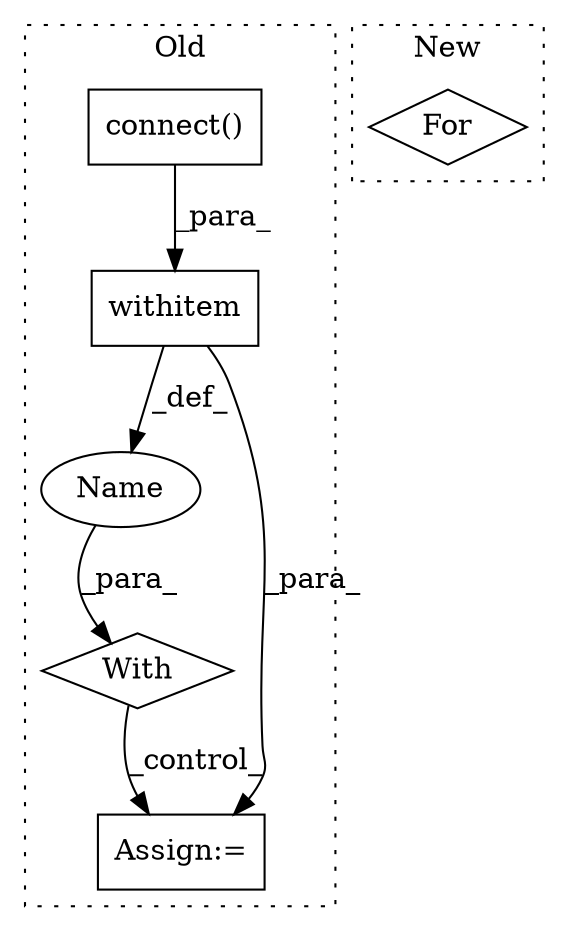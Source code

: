 digraph G {
subgraph cluster0 {
1 [label="connect()" a="75" s="12509,12527" l="16,1" shape="box"];
3 [label="With" a="39" s="12504,12516" l="5,33" shape="diamond"];
4 [label="Name" a="87" s="12532" l="3" shape="ellipse"];
5 [label="Assign:=" a="68" s="12615" l="3" shape="box"];
6 [label="withitem" a="49" s="12509" l="7" shape="box"];
label = "Old";
style="dotted";
}
subgraph cluster1 {
2 [label="For" a="107" s="10867,10902" l="4,18" shape="diamond"];
label = "New";
style="dotted";
}
1 -> 6 [label="_para_"];
3 -> 5 [label="_control_"];
4 -> 3 [label="_para_"];
6 -> 4 [label="_def_"];
6 -> 5 [label="_para_"];
}